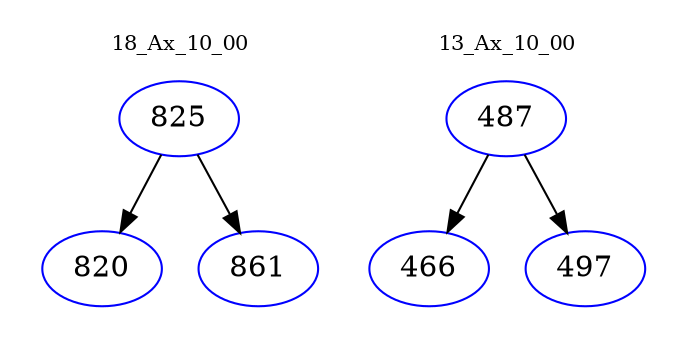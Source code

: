 digraph{
subgraph cluster_0 {
color = white
label = "18_Ax_10_00";
fontsize=10;
T0_825 [label="825", color="blue"]
T0_825 -> T0_820 [color="black"]
T0_820 [label="820", color="blue"]
T0_825 -> T0_861 [color="black"]
T0_861 [label="861", color="blue"]
}
subgraph cluster_1 {
color = white
label = "13_Ax_10_00";
fontsize=10;
T1_487 [label="487", color="blue"]
T1_487 -> T1_466 [color="black"]
T1_466 [label="466", color="blue"]
T1_487 -> T1_497 [color="black"]
T1_497 [label="497", color="blue"]
}
}
